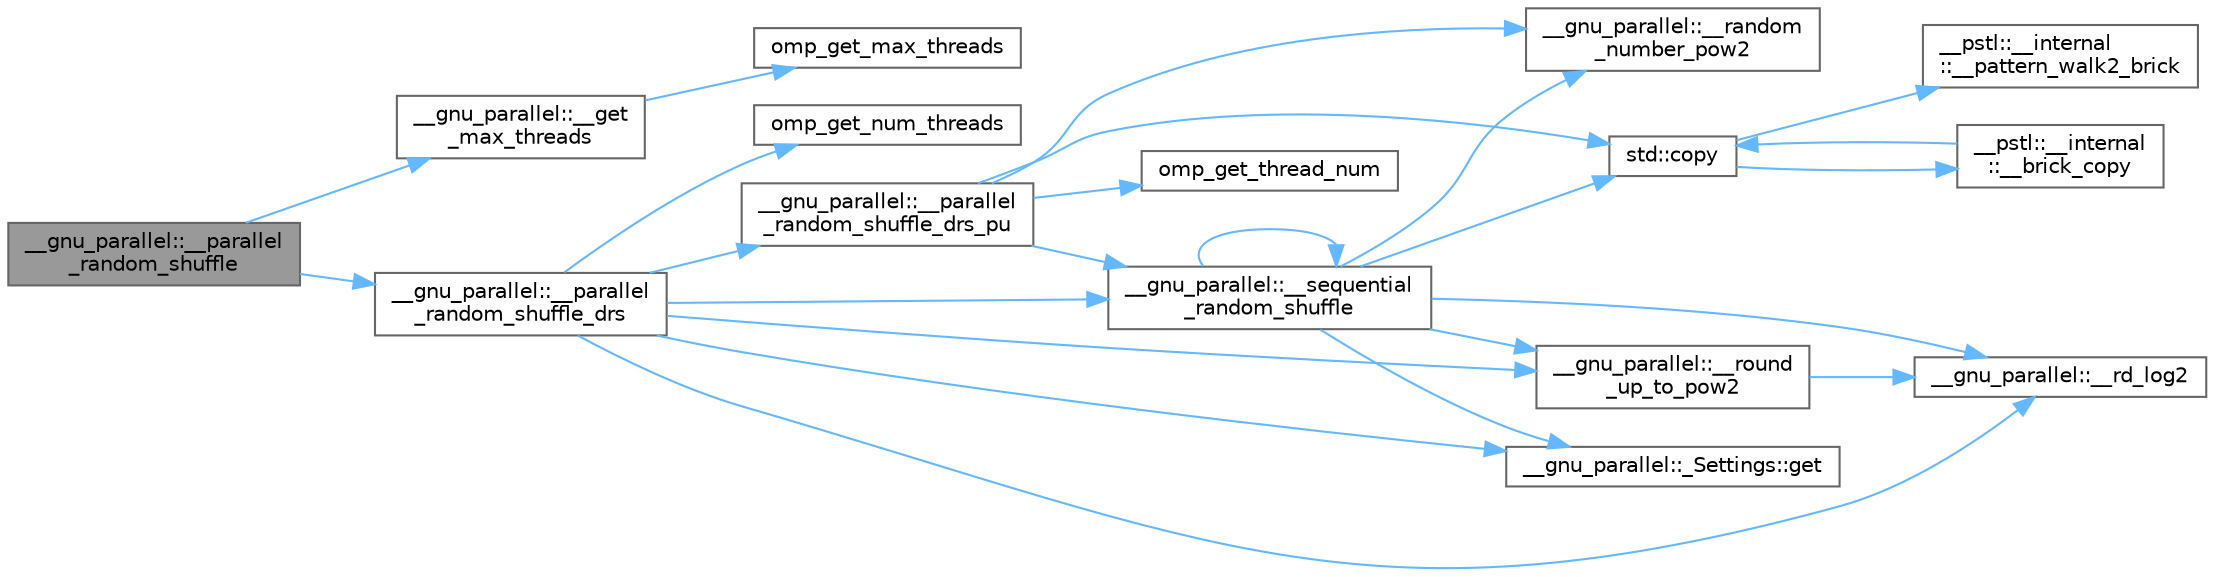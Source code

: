 digraph "__gnu_parallel::__parallel_random_shuffle"
{
 // LATEX_PDF_SIZE
  bgcolor="transparent";
  edge [fontname=Helvetica,fontsize=10,labelfontname=Helvetica,labelfontsize=10];
  node [fontname=Helvetica,fontsize=10,shape=box,height=0.2,width=0.4];
  rankdir="LR";
  Node1 [id="Node000001",label="__gnu_parallel::__parallel\l_random_shuffle",height=0.2,width=0.4,color="gray40", fillcolor="grey60", style="filled", fontcolor="black",tooltip="Parallel random public call."];
  Node1 -> Node2 [id="edge24_Node000001_Node000002",color="steelblue1",style="solid",tooltip=" "];
  Node2 [id="Node000002",label="__gnu_parallel::__get\l_max_threads",height=0.2,width=0.4,color="grey40", fillcolor="white", style="filled",URL="$namespace____gnu__parallel.html#aa72851b809c2b314bc09580c3512f281",tooltip=" "];
  Node2 -> Node3 [id="edge25_Node000002_Node000003",color="steelblue1",style="solid",tooltip=" "];
  Node3 [id="Node000003",label="omp_get_max_threads",height=0.2,width=0.4,color="grey40", fillcolor="white", style="filled",URL="$_classes_2lib_2include_2omp_8h.html#a54430ed3c727a27db57290ec784b0b09",tooltip=" "];
  Node1 -> Node4 [id="edge26_Node000001_Node000004",color="steelblue1",style="solid",tooltip=" "];
  Node4 [id="Node000004",label="__gnu_parallel::__parallel\l_random_shuffle_drs",height=0.2,width=0.4,color="grey40", fillcolor="white", style="filled",URL="$namespace____gnu__parallel.html#a9152bade9629217427f065780bc3f4c2",tooltip="Main parallel random shuffle step."];
  Node4 -> Node5 [id="edge27_Node000004_Node000005",color="steelblue1",style="solid",tooltip=" "];
  Node5 [id="Node000005",label="__gnu_parallel::__parallel\l_random_shuffle_drs_pu",height=0.2,width=0.4,color="grey40", fillcolor="white", style="filled",URL="$namespace____gnu__parallel.html#ab52b56076dd965bea099a7187e621d0b",tooltip="Random shuffle code executed by each thread."];
  Node5 -> Node6 [id="edge28_Node000005_Node000006",color="steelblue1",style="solid",tooltip=" "];
  Node6 [id="Node000006",label="__gnu_parallel::__random\l_number_pow2",height=0.2,width=0.4,color="grey40", fillcolor="white", style="filled",URL="$namespace____gnu__parallel.html#a06421834042f49edbb2abb2dd931315d",tooltip="Generate a random number in [0,2^__logp)."];
  Node5 -> Node7 [id="edge29_Node000005_Node000007",color="steelblue1",style="solid",tooltip=" "];
  Node7 [id="Node000007",label="__gnu_parallel::__sequential\l_random_shuffle",height=0.2,width=0.4,color="grey40", fillcolor="white", style="filled",URL="$namespace____gnu__parallel.html#aa9ee237cbbdd03ed217714a05e5a8868",tooltip="Sequential cache-efficient random shuffle."];
  Node7 -> Node6 [id="edge30_Node000007_Node000006",color="steelblue1",style="solid",tooltip=" "];
  Node7 -> Node8 [id="edge31_Node000007_Node000008",color="steelblue1",style="solid",tooltip=" "];
  Node8 [id="Node000008",label="__gnu_parallel::__rd_log2",height=0.2,width=0.4,color="grey40", fillcolor="white", style="filled",URL="$namespace____gnu__parallel.html#ae8e1f6dc07de01f28bf591339cf8aa9c",tooltip="Calculates the rounded-down logarithm of __n for base 2."];
  Node7 -> Node9 [id="edge32_Node000007_Node000009",color="steelblue1",style="solid",tooltip=" "];
  Node9 [id="Node000009",label="__gnu_parallel::__round\l_up_to_pow2",height=0.2,width=0.4,color="grey40", fillcolor="white", style="filled",URL="$namespace____gnu__parallel.html#a9105a85041ac81dba62d60dc669ec169",tooltip="Round up to the next greater power of 2."];
  Node9 -> Node8 [id="edge33_Node000009_Node000008",color="steelblue1",style="solid",tooltip=" "];
  Node7 -> Node7 [id="edge34_Node000007_Node000007",color="steelblue1",style="solid",tooltip=" "];
  Node7 -> Node10 [id="edge35_Node000007_Node000010",color="steelblue1",style="solid",tooltip=" "];
  Node10 [id="Node000010",label="std::copy",height=0.2,width=0.4,color="grey40", fillcolor="white", style="filled",URL="$namespacestd.html#a4e3366cc5ea1e47fac759952b877ed0d",tooltip=" "];
  Node10 -> Node11 [id="edge36_Node000010_Node000011",color="steelblue1",style="solid",tooltip=" "];
  Node11 [id="Node000011",label="__pstl::__internal\l::__brick_copy",height=0.2,width=0.4,color="grey40", fillcolor="white", style="filled",URL="$namespace____pstl_1_1____internal.html#afeb0a574201d45df430150e28155b9de",tooltip=" "];
  Node11 -> Node10 [id="edge37_Node000011_Node000010",color="steelblue1",style="solid",tooltip=" "];
  Node10 -> Node12 [id="edge38_Node000010_Node000012",color="steelblue1",style="solid",tooltip=" "];
  Node12 [id="Node000012",label="__pstl::__internal\l::__pattern_walk2_brick",height=0.2,width=0.4,color="grey40", fillcolor="white", style="filled",URL="$namespace____pstl_1_1____internal.html#a28e6956cf2cd3d8cfe4949d41a700cc5",tooltip=" "];
  Node7 -> Node13 [id="edge39_Node000007_Node000013",color="steelblue1",style="solid",tooltip=" "];
  Node13 [id="Node000013",label="__gnu_parallel::_Settings::get",height=0.2,width=0.4,color="grey40", fillcolor="white", style="filled",URL="$struct____gnu__parallel_1_1___settings.html#adf11d9453707f1145a9e221ab7630bd3",tooltip="Get the global settings."];
  Node5 -> Node10 [id="edge40_Node000005_Node000010",color="steelblue1",style="solid",tooltip=" "];
  Node5 -> Node14 [id="edge41_Node000005_Node000014",color="steelblue1",style="solid",tooltip=" "];
  Node14 [id="Node000014",label="omp_get_thread_num",height=0.2,width=0.4,color="grey40", fillcolor="white", style="filled",URL="$_classes_2lib_2include_2omp_8h.html#aa03cf372d8266eef024262a68d304e1b",tooltip=" "];
  Node4 -> Node8 [id="edge42_Node000004_Node000008",color="steelblue1",style="solid",tooltip=" "];
  Node4 -> Node9 [id="edge43_Node000004_Node000009",color="steelblue1",style="solid",tooltip=" "];
  Node4 -> Node7 [id="edge44_Node000004_Node000007",color="steelblue1",style="solid",tooltip=" "];
  Node4 -> Node13 [id="edge45_Node000004_Node000013",color="steelblue1",style="solid",tooltip=" "];
  Node4 -> Node15 [id="edge46_Node000004_Node000015",color="steelblue1",style="solid",tooltip=" "];
  Node15 [id="Node000015",label="omp_get_num_threads",height=0.2,width=0.4,color="grey40", fillcolor="white", style="filled",URL="$_classes_2lib_2include_2omp_8h.html#ac42ead04531fd33507e3d3a6f648b200",tooltip=" "];
}
